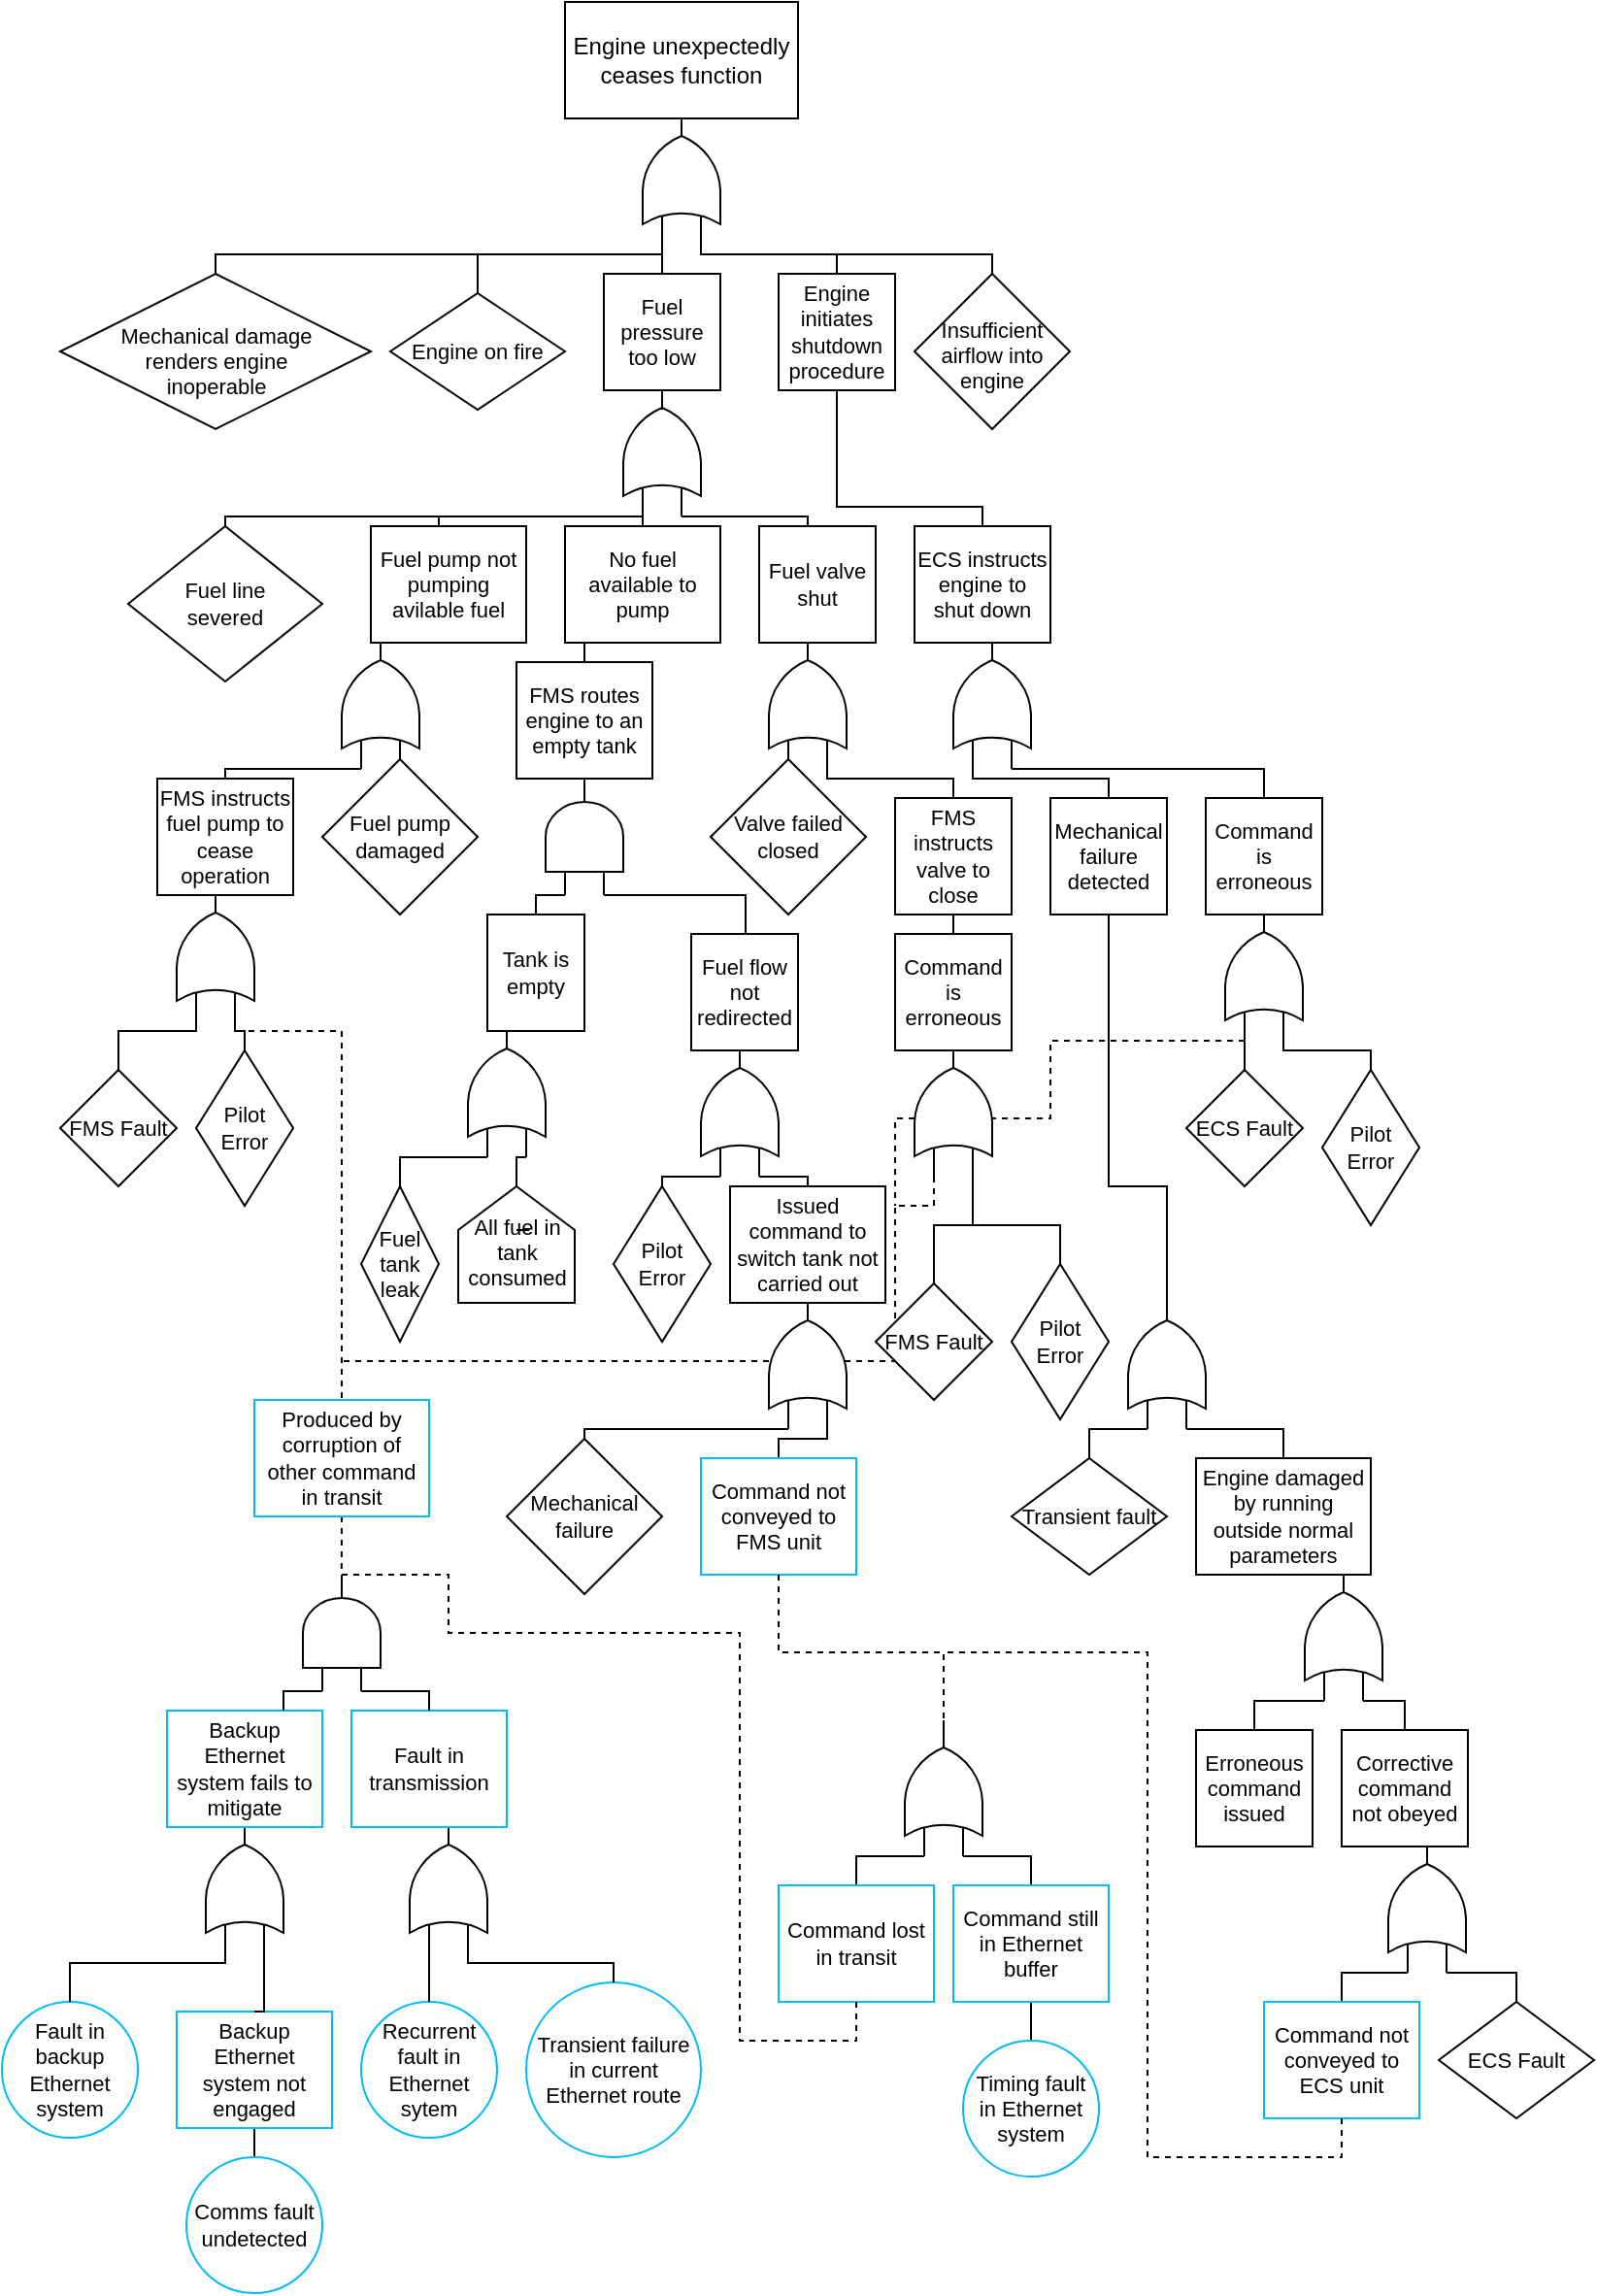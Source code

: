 <mxfile version="24.7.5">
  <diagram name="Page-1" id="x2RneNhpzeJdeaNSGKi6">
    <mxGraphModel dx="989" dy="626" grid="1" gridSize="10" guides="1" tooltips="1" connect="1" arrows="1" fold="1" page="1" pageScale="1" pageWidth="850" pageHeight="1100" math="0" shadow="0">
      <root>
        <mxCell id="0" />
        <mxCell id="1" parent="0" />
        <mxCell id="Pe75mvs691sBOPTV4Ebk-203" value="" style="verticalLabelPosition=bottom;shadow=0;dashed=0;align=center;html=1;verticalAlign=top;shape=mxgraph.electrical.logic_gates.logic_gate;operation=or;rotation=-90;" parent="1" vertex="1">
          <mxGeometry x="709" y="980" width="70" height="40" as="geometry" />
        </mxCell>
        <mxCell id="Pe75mvs691sBOPTV4Ebk-164" style="edgeStyle=orthogonalEdgeStyle;shape=connector;rounded=0;orthogonalLoop=1;jettySize=auto;html=1;exitX=0;exitY=0.25;exitDx=0;exitDy=0;exitPerimeter=0;labelBackgroundColor=default;strokeColor=default;align=center;verticalAlign=middle;fontFamily=Helvetica;fontSize=11;fontColor=default;endArrow=none;endFill=0;dashed=1;" parent="1" source="Pe75mvs691sBOPTV4Ebk-158" edge="1">
          <mxGeometry relative="1" as="geometry">
            <mxPoint x="185" y="720" as="targetPoint" />
            <Array as="points">
              <mxPoint x="490" y="640" />
              <mxPoint x="470" y="640" />
              <mxPoint x="470" y="720" />
            </Array>
          </mxGeometry>
        </mxCell>
        <mxCell id="Pe75mvs691sBOPTV4Ebk-224" style="edgeStyle=orthogonalEdgeStyle;shape=connector;rounded=0;orthogonalLoop=1;jettySize=auto;html=1;exitX=0;exitY=0.75;exitDx=0;exitDy=0;exitPerimeter=0;labelBackgroundColor=default;strokeColor=default;align=center;verticalAlign=middle;fontFamily=Helvetica;fontSize=11;fontColor=default;endArrow=none;endFill=0;dashed=1;entryX=0.5;entryY=0;entryDx=0;entryDy=0;" parent="1" source="Pe75mvs691sBOPTV4Ebk-218" target="Pe75mvs691sBOPTV4Ebk-122" edge="1">
          <mxGeometry relative="1" as="geometry">
            <mxPoint x="600" y="660" as="targetPoint" />
            <Array as="points">
              <mxPoint x="130" y="550" />
              <mxPoint x="185" y="550" />
            </Array>
          </mxGeometry>
        </mxCell>
        <mxCell id="Pe75mvs691sBOPTV4Ebk-218" value="" style="verticalLabelPosition=bottom;shadow=0;dashed=0;align=center;html=1;verticalAlign=top;shape=mxgraph.electrical.logic_gates.logic_gate;operation=or;rotation=-90;" parent="1" vertex="1">
          <mxGeometry x="85" y="490" width="70" height="40" as="geometry" />
        </mxCell>
        <mxCell id="jW-7ILWIyM_mXDFZD3dg-6" style="edgeStyle=orthogonalEdgeStyle;rounded=0;orthogonalLoop=1;jettySize=auto;html=1;exitX=0;exitY=0.75;exitDx=0;exitDy=0;exitPerimeter=0;entryX=0.5;entryY=0;entryDx=0;entryDy=0;endArrow=none;endFill=0;" edge="1" parent="1" source="Pe75mvs691sBOPTV4Ebk-196" target="Pe75mvs691sBOPTV4Ebk-198">
          <mxGeometry relative="1" as="geometry" />
        </mxCell>
        <mxCell id="jW-7ILWIyM_mXDFZD3dg-7" style="edgeStyle=orthogonalEdgeStyle;rounded=0;orthogonalLoop=1;jettySize=auto;html=1;exitX=0;exitY=0.25;exitDx=0;exitDy=0;exitPerimeter=0;entryX=0.5;entryY=0;entryDx=0;entryDy=0;endArrow=none;endFill=0;" edge="1" parent="1" source="Pe75mvs691sBOPTV4Ebk-196" target="Pe75mvs691sBOPTV4Ebk-195">
          <mxGeometry relative="1" as="geometry" />
        </mxCell>
        <mxCell id="Pe75mvs691sBOPTV4Ebk-196" value="" style="verticalLabelPosition=bottom;shadow=0;dashed=0;align=center;html=1;verticalAlign=top;shape=mxgraph.electrical.logic_gates.logic_gate;operation=or;rotation=-90;" parent="1" vertex="1">
          <mxGeometry x="666" y="840" width="70" height="40" as="geometry" />
        </mxCell>
        <mxCell id="Pe75mvs691sBOPTV4Ebk-153" style="edgeStyle=orthogonalEdgeStyle;shape=connector;rounded=0;orthogonalLoop=1;jettySize=auto;html=1;exitX=0;exitY=0.25;exitDx=0;exitDy=0;exitPerimeter=0;entryX=0.5;entryY=0;entryDx=0;entryDy=0;labelBackgroundColor=default;strokeColor=default;align=center;verticalAlign=middle;fontFamily=Helvetica;fontSize=11;fontColor=default;endArrow=none;endFill=0;" parent="1" source="Pe75mvs691sBOPTV4Ebk-121" target="Pe75mvs691sBOPTV4Ebk-150" edge="1">
          <mxGeometry relative="1" as="geometry">
            <Array as="points">
              <mxPoint x="650" y="610" />
            </Array>
          </mxGeometry>
        </mxCell>
        <mxCell id="Pe75mvs691sBOPTV4Ebk-189" style="edgeStyle=orthogonalEdgeStyle;shape=connector;rounded=0;orthogonalLoop=1;jettySize=auto;html=1;labelBackgroundColor=default;strokeColor=default;align=center;verticalAlign=middle;fontFamily=Helvetica;fontSize=11;fontColor=default;endArrow=none;endFill=0;dashed=1;" parent="1" edge="1">
          <mxGeometry relative="1" as="geometry">
            <mxPoint x="470" y="640" as="targetPoint" />
            <mxPoint x="650" y="555" as="sourcePoint" />
            <Array as="points">
              <mxPoint x="550" y="555" />
              <mxPoint x="550" y="595" />
              <mxPoint x="470" y="595" />
            </Array>
          </mxGeometry>
        </mxCell>
        <mxCell id="Pe75mvs691sBOPTV4Ebk-121" value="" style="verticalLabelPosition=bottom;shadow=0;dashed=0;align=center;html=1;verticalAlign=top;shape=mxgraph.electrical.logic_gates.logic_gate;operation=or;rotation=-90;" parent="1" vertex="1">
          <mxGeometry x="625" y="500" width="70" height="40" as="geometry" />
        </mxCell>
        <mxCell id="Pe75mvs691sBOPTV4Ebk-187" style="edgeStyle=orthogonalEdgeStyle;shape=connector;rounded=0;orthogonalLoop=1;jettySize=auto;html=1;exitX=1;exitY=0.5;exitDx=0;exitDy=0;exitPerimeter=0;entryX=0.5;entryY=1;entryDx=0;entryDy=0;labelBackgroundColor=default;strokeColor=default;align=center;verticalAlign=middle;fontFamily=Helvetica;fontSize=11;fontColor=default;endArrow=none;endFill=0;" parent="1" source="Pe75mvs691sBOPTV4Ebk-119" target="Pe75mvs691sBOPTV4Ebk-117" edge="1">
          <mxGeometry relative="1" as="geometry">
            <Array as="points">
              <mxPoint x="610" y="630" />
              <mxPoint x="580" y="630" />
            </Array>
          </mxGeometry>
        </mxCell>
        <mxCell id="jW-7ILWIyM_mXDFZD3dg-2" style="edgeStyle=orthogonalEdgeStyle;rounded=0;orthogonalLoop=1;jettySize=auto;html=1;exitX=0;exitY=0.25;exitDx=0;exitDy=0;exitPerimeter=0;entryX=0.5;entryY=0;entryDx=0;entryDy=0;endArrow=none;endFill=0;" edge="1" parent="1" source="Pe75mvs691sBOPTV4Ebk-119" target="Pe75mvs691sBOPTV4Ebk-190">
          <mxGeometry relative="1" as="geometry" />
        </mxCell>
        <mxCell id="jW-7ILWIyM_mXDFZD3dg-3" style="edgeStyle=orthogonalEdgeStyle;rounded=0;orthogonalLoop=1;jettySize=auto;html=1;exitX=0;exitY=0.75;exitDx=0;exitDy=0;exitPerimeter=0;entryX=0.5;entryY=0;entryDx=0;entryDy=0;endArrow=none;endFill=0;" edge="1" parent="1" source="Pe75mvs691sBOPTV4Ebk-119" target="Pe75mvs691sBOPTV4Ebk-193">
          <mxGeometry relative="1" as="geometry">
            <Array as="points">
              <mxPoint x="670" y="755" />
            </Array>
          </mxGeometry>
        </mxCell>
        <mxCell id="Pe75mvs691sBOPTV4Ebk-119" value="" style="verticalLabelPosition=bottom;shadow=0;dashed=0;align=center;html=1;verticalAlign=top;shape=mxgraph.electrical.logic_gates.logic_gate;operation=or;rotation=-90;" parent="1" vertex="1">
          <mxGeometry x="575" y="700" width="70" height="40" as="geometry" />
        </mxCell>
        <mxCell id="Pe75mvs691sBOPTV4Ebk-107" style="edgeStyle=orthogonalEdgeStyle;shape=connector;rounded=0;orthogonalLoop=1;jettySize=auto;html=1;exitX=0;exitY=0.25;exitDx=0;exitDy=0;exitPerimeter=0;entryX=0.5;entryY=0;entryDx=0;entryDy=0;labelBackgroundColor=default;strokeColor=default;align=center;verticalAlign=middle;fontFamily=Helvetica;fontSize=11;fontColor=default;endArrow=none;endFill=0;" parent="1" source="Pe75mvs691sBOPTV4Ebk-98" edge="1">
          <mxGeometry relative="1" as="geometry">
            <mxPoint x="580" y="430" as="targetPoint" />
            <Array as="points">
              <mxPoint x="510" y="420" />
              <mxPoint x="580" y="420" />
            </Array>
          </mxGeometry>
        </mxCell>
        <mxCell id="Pe75mvs691sBOPTV4Ebk-113" style="edgeStyle=orthogonalEdgeStyle;shape=connector;rounded=0;orthogonalLoop=1;jettySize=auto;html=1;exitX=0;exitY=0.75;exitDx=0;exitDy=0;exitPerimeter=0;entryX=0.5;entryY=0;entryDx=0;entryDy=0;labelBackgroundColor=default;strokeColor=default;align=center;verticalAlign=middle;fontFamily=Helvetica;fontSize=11;fontColor=default;endArrow=none;endFill=0;" parent="1" source="Pe75mvs691sBOPTV4Ebk-98" target="Pe75mvs691sBOPTV4Ebk-112" edge="1">
          <mxGeometry relative="1" as="geometry">
            <Array as="points">
              <mxPoint x="660" y="415" />
            </Array>
          </mxGeometry>
        </mxCell>
        <mxCell id="Pe75mvs691sBOPTV4Ebk-98" value="" style="verticalLabelPosition=bottom;shadow=0;dashed=0;align=center;html=1;verticalAlign=top;shape=mxgraph.electrical.logic_gates.logic_gate;operation=or;rotation=-90;" parent="1" vertex="1">
          <mxGeometry x="485" y="360" width="70" height="40" as="geometry" />
        </mxCell>
        <mxCell id="Pe75mvs691sBOPTV4Ebk-93" style="edgeStyle=orthogonalEdgeStyle;shape=connector;rounded=0;orthogonalLoop=1;jettySize=auto;html=1;exitX=0;exitY=0.75;exitDx=0;exitDy=0;exitPerimeter=0;entryX=0.5;entryY=0;entryDx=0;entryDy=0;labelBackgroundColor=default;strokeColor=default;align=center;verticalAlign=middle;fontFamily=Helvetica;fontSize=11;fontColor=default;endArrow=none;endFill=0;" parent="1" source="Pe75mvs691sBOPTV4Ebk-89" target="Pe75mvs691sBOPTV4Ebk-92" edge="1">
          <mxGeometry relative="1" as="geometry">
            <Array as="points">
              <mxPoint x="435" y="420" />
              <mxPoint x="500" y="420" />
            </Array>
          </mxGeometry>
        </mxCell>
        <mxCell id="Pe75mvs691sBOPTV4Ebk-89" value="" style="verticalLabelPosition=bottom;shadow=0;dashed=0;align=center;html=1;verticalAlign=top;shape=mxgraph.electrical.logic_gates.logic_gate;operation=or;rotation=-90;" parent="1" vertex="1">
          <mxGeometry x="390" y="360" width="70" height="40" as="geometry" />
        </mxCell>
        <mxCell id="Pe75mvs691sBOPTV4Ebk-1" value="" style="verticalLabelPosition=bottom;shadow=0;dashed=0;align=center;html=1;verticalAlign=top;shape=mxgraph.electrical.logic_gates.logic_gate;operation=or;rotation=-90;" parent="1" vertex="1">
          <mxGeometry x="325" y="90" width="70" height="40" as="geometry" />
        </mxCell>
        <mxCell id="Pe75mvs691sBOPTV4Ebk-103" style="edgeStyle=orthogonalEdgeStyle;shape=connector;rounded=0;orthogonalLoop=1;jettySize=auto;html=1;exitX=0;exitY=0.25;exitDx=0;exitDy=0;exitPerimeter=0;entryX=0.5;entryY=0;entryDx=0;entryDy=0;labelBackgroundColor=default;strokeColor=default;align=center;verticalAlign=middle;fontFamily=Helvetica;fontSize=11;fontColor=default;endArrow=none;endFill=0;" parent="1" source="Pe75mvs691sBOPTV4Ebk-83" target="Pe75mvs691sBOPTV4Ebk-102" edge="1">
          <mxGeometry relative="1" as="geometry">
            <Array as="points">
              <mxPoint x="310" y="755" />
            </Array>
          </mxGeometry>
        </mxCell>
        <mxCell id="Pe75mvs691sBOPTV4Ebk-104" style="edgeStyle=orthogonalEdgeStyle;shape=connector;rounded=0;orthogonalLoop=1;jettySize=auto;html=1;exitX=0;exitY=0.75;exitDx=0;exitDy=0;exitPerimeter=0;entryX=0.5;entryY=0;entryDx=0;entryDy=0;labelBackgroundColor=default;strokeColor=default;align=center;verticalAlign=middle;fontFamily=Helvetica;fontSize=11;fontColor=default;endArrow=none;endFill=0;" parent="1" source="Pe75mvs691sBOPTV4Ebk-83" target="Pe75mvs691sBOPTV4Ebk-85" edge="1">
          <mxGeometry relative="1" as="geometry">
            <Array as="points">
              <mxPoint x="435" y="760" />
              <mxPoint x="410" y="760" />
            </Array>
          </mxGeometry>
        </mxCell>
        <mxCell id="Pe75mvs691sBOPTV4Ebk-83" value="" style="verticalLabelPosition=bottom;shadow=0;dashed=0;align=center;html=1;verticalAlign=top;shape=mxgraph.electrical.logic_gates.logic_gate;operation=or;rotation=-90;" parent="1" vertex="1">
          <mxGeometry x="390" y="700" width="70" height="40" as="geometry" />
        </mxCell>
        <mxCell id="Pe75mvs691sBOPTV4Ebk-37" value="" style="verticalLabelPosition=bottom;shadow=0;dashed=0;align=center;html=1;verticalAlign=top;shape=mxgraph.electrical.logic_gates.logic_gate;operation=or;rotation=-90;" parent="1" vertex="1">
          <mxGeometry x="315" y="230" width="70" height="40" as="geometry" />
        </mxCell>
        <mxCell id="Pe75mvs691sBOPTV4Ebk-69" value="" style="verticalLabelPosition=bottom;shadow=0;dashed=0;align=center;html=1;verticalAlign=top;shape=mxgraph.electrical.logic_gates.logic_gate;operation=or;rotation=-90;" parent="1" vertex="1">
          <mxGeometry x="170" y="360" width="70" height="40" as="geometry" />
        </mxCell>
        <mxCell id="Pe75mvs691sBOPTV4Ebk-213" style="edgeStyle=orthogonalEdgeStyle;shape=connector;rounded=0;orthogonalLoop=1;jettySize=auto;html=1;exitX=0;exitY=0.75;exitDx=0;exitDy=0;exitPerimeter=0;entryX=0.5;entryY=0;entryDx=0;entryDy=0;labelBackgroundColor=default;strokeColor=default;align=center;verticalAlign=middle;fontFamily=Helvetica;fontSize=11;fontColor=default;endArrow=none;endFill=0;" parent="1" source="Pe75mvs691sBOPTV4Ebk-63" target="Pe75mvs691sBOPTV4Ebk-67" edge="1">
          <mxGeometry relative="1" as="geometry" />
        </mxCell>
        <mxCell id="Pe75mvs691sBOPTV4Ebk-214" style="edgeStyle=orthogonalEdgeStyle;shape=connector;rounded=0;orthogonalLoop=1;jettySize=auto;html=1;exitX=0;exitY=0.25;exitDx=0;exitDy=0;exitPerimeter=0;entryX=0.5;entryY=0;entryDx=0;entryDy=0;labelBackgroundColor=default;strokeColor=default;align=center;verticalAlign=middle;fontFamily=Helvetica;fontSize=11;fontColor=default;endArrow=none;endFill=0;" parent="1" source="Pe75mvs691sBOPTV4Ebk-63" target="Pe75mvs691sBOPTV4Ebk-65" edge="1">
          <mxGeometry relative="1" as="geometry" />
        </mxCell>
        <mxCell id="Pe75mvs691sBOPTV4Ebk-63" value="" style="verticalLabelPosition=bottom;shadow=0;dashed=0;align=center;html=1;verticalAlign=top;shape=mxgraph.electrical.logic_gates.logic_gate;operation=or;rotation=-90;" parent="1" vertex="1">
          <mxGeometry x="355" y="570" width="70" height="40" as="geometry" />
        </mxCell>
        <mxCell id="Pe75mvs691sBOPTV4Ebk-76" value="" style="verticalLabelPosition=bottom;shadow=0;dashed=0;align=center;html=1;verticalAlign=top;shape=mxgraph.electrical.logic_gates.logic_gate;operation=or;rotation=-90;" parent="1" vertex="1">
          <mxGeometry x="235" y="560" width="70" height="40" as="geometry" />
        </mxCell>
        <mxCell id="ryoAnqw1Qg5WgR0MWTuV-1" value="Engine unexpectedly ceases function" style="rounded=0;whiteSpace=wrap;html=1;" parent="1" vertex="1">
          <mxGeometry x="300" y="20" width="120" height="60" as="geometry" />
        </mxCell>
        <mxCell id="Pe75mvs691sBOPTV4Ebk-12" style="edgeStyle=orthogonalEdgeStyle;shape=connector;rounded=0;orthogonalLoop=1;jettySize=auto;html=1;exitX=0;exitY=0.75;exitDx=0;exitDy=0;exitPerimeter=0;entryX=0.5;entryY=0;entryDx=0;entryDy=0;labelBackgroundColor=default;strokeColor=default;align=center;verticalAlign=middle;fontFamily=Helvetica;fontSize=11;fontColor=default;endArrow=none;endFill=0;" parent="1" source="Pe75mvs691sBOPTV4Ebk-1" target="Pe75mvs691sBOPTV4Ebk-11" edge="1">
          <mxGeometry relative="1" as="geometry">
            <Array as="points">
              <mxPoint x="370" y="150" />
              <mxPoint x="440" y="150" />
            </Array>
          </mxGeometry>
        </mxCell>
        <mxCell id="Pe75mvs691sBOPTV4Ebk-7" value="" style="group" parent="1" vertex="1" connectable="0">
          <mxGeometry x="40" y="160" width="160" height="80" as="geometry" />
        </mxCell>
        <mxCell id="Pe75mvs691sBOPTV4Ebk-4" value="" style="rhombus;whiteSpace=wrap;html=1;fontFamily=Helvetica;fontSize=11;fontColor=default;" parent="Pe75mvs691sBOPTV4Ebk-7" vertex="1">
          <mxGeometry width="160" height="80" as="geometry" />
        </mxCell>
        <mxCell id="Pe75mvs691sBOPTV4Ebk-5" value="Mechanical damage renders engine inoperable" style="text;strokeColor=none;align=center;fillColor=none;html=1;verticalAlign=middle;whiteSpace=wrap;rounded=0;fontSize=11;fontFamily=Helvetica;fontColor=default;" parent="Pe75mvs691sBOPTV4Ebk-7" vertex="1">
          <mxGeometry x="17.5" y="33.333" width="125" height="24" as="geometry" />
        </mxCell>
        <mxCell id="Pe75mvs691sBOPTV4Ebk-8" style="edgeStyle=orthogonalEdgeStyle;shape=connector;rounded=0;orthogonalLoop=1;jettySize=auto;html=1;exitX=0.5;exitY=0;exitDx=0;exitDy=0;entryX=0;entryY=0.25;entryDx=0;entryDy=0;entryPerimeter=0;labelBackgroundColor=default;strokeColor=default;align=center;verticalAlign=middle;fontFamily=Helvetica;fontSize=11;fontColor=default;endArrow=none;endFill=0;" parent="1" source="Pe75mvs691sBOPTV4Ebk-4" target="Pe75mvs691sBOPTV4Ebk-1" edge="1">
          <mxGeometry relative="1" as="geometry">
            <Array as="points">
              <mxPoint x="120" y="150" />
              <mxPoint x="350" y="150" />
            </Array>
          </mxGeometry>
        </mxCell>
        <mxCell id="Pe75mvs691sBOPTV4Ebk-9" value="Fuel pressure too low" style="whiteSpace=wrap;html=1;fontFamily=Helvetica;fontSize=11;fontColor=default;" parent="1" vertex="1">
          <mxGeometry x="320" y="160" width="60" height="60" as="geometry" />
        </mxCell>
        <mxCell id="Pe75mvs691sBOPTV4Ebk-45" style="edgeStyle=orthogonalEdgeStyle;shape=connector;rounded=0;orthogonalLoop=1;jettySize=auto;html=1;exitX=0.5;exitY=1;exitDx=0;exitDy=0;labelBackgroundColor=default;strokeColor=default;align=center;verticalAlign=middle;fontFamily=Helvetica;fontSize=11;fontColor=default;endArrow=none;endFill=0;entryX=0.5;entryY=0;entryDx=0;entryDy=0;" parent="1" source="Pe75mvs691sBOPTV4Ebk-11" target="Pe75mvs691sBOPTV4Ebk-46" edge="1">
          <mxGeometry relative="1" as="geometry">
            <mxPoint x="570" y="320" as="targetPoint" />
            <Array as="points">
              <mxPoint x="440" y="280" />
              <mxPoint x="515" y="280" />
            </Array>
          </mxGeometry>
        </mxCell>
        <mxCell id="Pe75mvs691sBOPTV4Ebk-11" value="Engine initiates shutdown procedure" style="whiteSpace=wrap;html=1;fontFamily=Helvetica;fontSize=11;fontColor=default;" parent="1" vertex="1">
          <mxGeometry x="410" y="160" width="60" height="60" as="geometry" />
        </mxCell>
        <mxCell id="Pe75mvs691sBOPTV4Ebk-15" style="edgeStyle=orthogonalEdgeStyle;shape=connector;rounded=0;orthogonalLoop=1;jettySize=auto;html=1;exitX=0.5;exitY=0;exitDx=0;exitDy=0;entryX=0;entryY=0.75;entryDx=0;entryDy=0;entryPerimeter=0;labelBackgroundColor=default;strokeColor=default;align=center;verticalAlign=middle;fontFamily=Helvetica;fontSize=11;fontColor=default;endArrow=none;endFill=0;" parent="1" source="Pe75mvs691sBOPTV4Ebk-42" target="Pe75mvs691sBOPTV4Ebk-1" edge="1">
          <mxGeometry relative="1" as="geometry">
            <mxPoint x="570" y="170" as="sourcePoint" />
            <Array as="points">
              <mxPoint x="520" y="150" />
              <mxPoint x="370" y="150" />
            </Array>
          </mxGeometry>
        </mxCell>
        <mxCell id="Pe75mvs691sBOPTV4Ebk-17" style="edgeStyle=orthogonalEdgeStyle;shape=connector;rounded=0;orthogonalLoop=1;jettySize=auto;html=1;exitX=0.5;exitY=0;exitDx=0;exitDy=0;entryX=0;entryY=0.25;entryDx=0;entryDy=0;entryPerimeter=0;labelBackgroundColor=default;strokeColor=default;align=center;verticalAlign=middle;fontFamily=Helvetica;fontSize=11;fontColor=default;endArrow=none;endFill=0;" parent="1" source="Pe75mvs691sBOPTV4Ebk-87" target="Pe75mvs691sBOPTV4Ebk-1" edge="1">
          <mxGeometry relative="1" as="geometry">
            <mxPoint x="250" y="160" as="sourcePoint" />
            <Array as="points">
              <mxPoint x="255" y="150" />
              <mxPoint x="350" y="150" />
            </Array>
          </mxGeometry>
        </mxCell>
        <mxCell id="Pe75mvs691sBOPTV4Ebk-19" value="Fuel line&lt;br&gt;severed" style="rhombus;whiteSpace=wrap;html=1;fontFamily=Helvetica;fontSize=11;fontColor=default;" parent="1" vertex="1">
          <mxGeometry x="75" y="290" width="100" height="80" as="geometry" />
        </mxCell>
        <mxCell id="Pe75mvs691sBOPTV4Ebk-51" style="edgeStyle=orthogonalEdgeStyle;shape=connector;rounded=0;orthogonalLoop=1;jettySize=auto;html=1;exitX=0.5;exitY=1;exitDx=0;exitDy=0;entryX=0.5;entryY=0;entryDx=0;entryDy=0;labelBackgroundColor=default;strokeColor=default;align=center;verticalAlign=middle;fontFamily=Helvetica;fontSize=11;fontColor=default;endArrow=none;endFill=0;" parent="1" source="Pe75mvs691sBOPTV4Ebk-21" target="Pe75mvs691sBOPTV4Ebk-50" edge="1">
          <mxGeometry relative="1" as="geometry" />
        </mxCell>
        <mxCell id="Pe75mvs691sBOPTV4Ebk-21" value="No fuel available to pump" style="whiteSpace=wrap;html=1;fontFamily=Helvetica;fontSize=11;fontColor=default;" parent="1" vertex="1">
          <mxGeometry x="300" y="290" width="80" height="60" as="geometry" />
        </mxCell>
        <mxCell id="Pe75mvs691sBOPTV4Ebk-24" style="edgeStyle=orthogonalEdgeStyle;shape=connector;rounded=0;orthogonalLoop=1;jettySize=auto;html=1;exitX=1;exitY=0.5;exitDx=0;exitDy=0;exitPerimeter=0;entryX=0.5;entryY=1;entryDx=0;entryDy=0;labelBackgroundColor=default;strokeColor=default;align=center;verticalAlign=middle;fontFamily=Helvetica;fontSize=11;fontColor=default;endArrow=none;endFill=0;" parent="1" target="Pe75mvs691sBOPTV4Ebk-9" edge="1">
          <mxGeometry relative="1" as="geometry">
            <mxPoint x="350" y="230" as="sourcePoint" />
          </mxGeometry>
        </mxCell>
        <mxCell id="Pe75mvs691sBOPTV4Ebk-27" style="edgeStyle=orthogonalEdgeStyle;shape=connector;rounded=0;orthogonalLoop=1;jettySize=auto;html=1;exitX=0;exitY=0.25;exitDx=0;exitDy=0;exitPerimeter=0;entryX=0.5;entryY=0;entryDx=0;entryDy=0;labelBackgroundColor=default;strokeColor=default;align=center;verticalAlign=middle;fontFamily=Helvetica;fontSize=11;fontColor=default;endArrow=none;endFill=0;" parent="1" source="Pe75mvs691sBOPTV4Ebk-37" target="Pe75mvs691sBOPTV4Ebk-19" edge="1">
          <mxGeometry relative="1" as="geometry">
            <mxPoint x="245" y="300" as="sourcePoint" />
            <Array as="points">
              <mxPoint x="125" y="285" />
            </Array>
          </mxGeometry>
        </mxCell>
        <mxCell id="Pe75mvs691sBOPTV4Ebk-25" value="Fuel pump not pumping avilable fuel" style="whiteSpace=wrap;html=1;fontFamily=Helvetica;fontSize=11;fontColor=default;" parent="1" vertex="1">
          <mxGeometry x="200" y="290" width="80" height="60" as="geometry" />
        </mxCell>
        <mxCell id="Pe75mvs691sBOPTV4Ebk-26" value="Fuel valve shut" style="whiteSpace=wrap;html=1;fontFamily=Helvetica;fontSize=11;fontColor=default;" parent="1" vertex="1">
          <mxGeometry x="400" y="290" width="60" height="60" as="geometry" />
        </mxCell>
        <mxCell id="Pe75mvs691sBOPTV4Ebk-28" style="edgeStyle=orthogonalEdgeStyle;shape=connector;rounded=0;orthogonalLoop=1;jettySize=auto;html=1;exitX=0.5;exitY=0;exitDx=0;exitDy=0;entryX=0;entryY=0.25;entryDx=0;entryDy=0;entryPerimeter=0;labelBackgroundColor=default;strokeColor=default;align=center;verticalAlign=middle;fontFamily=Helvetica;fontSize=11;fontColor=default;endArrow=none;endFill=0;" parent="1" source="Pe75mvs691sBOPTV4Ebk-25" target="Pe75mvs691sBOPTV4Ebk-37" edge="1">
          <mxGeometry relative="1" as="geometry">
            <mxPoint x="245" y="300" as="targetPoint" />
            <Array as="points">
              <mxPoint x="235" y="285" />
            </Array>
          </mxGeometry>
        </mxCell>
        <mxCell id="Pe75mvs691sBOPTV4Ebk-30" style="edgeStyle=orthogonalEdgeStyle;shape=connector;rounded=0;orthogonalLoop=1;jettySize=auto;html=1;exitX=0.5;exitY=0;exitDx=0;exitDy=0;entryX=0;entryY=0.75;entryDx=0;entryDy=0;entryPerimeter=0;labelBackgroundColor=default;strokeColor=default;align=center;verticalAlign=middle;fontFamily=Helvetica;fontSize=11;fontColor=default;endArrow=none;endFill=0;" parent="1" source="Pe75mvs691sBOPTV4Ebk-26" target="Pe75mvs691sBOPTV4Ebk-37" edge="1">
          <mxGeometry relative="1" as="geometry">
            <mxPoint x="275" y="300" as="targetPoint" />
            <Array as="points">
              <mxPoint x="425" y="285" />
            </Array>
          </mxGeometry>
        </mxCell>
        <mxCell id="Pe75mvs691sBOPTV4Ebk-31" style="edgeStyle=orthogonalEdgeStyle;shape=connector;rounded=0;orthogonalLoop=1;jettySize=auto;html=1;exitX=0.5;exitY=0;exitDx=0;exitDy=0;entryX=0;entryY=0.25;entryDx=0;entryDy=0;entryPerimeter=0;labelBackgroundColor=default;strokeColor=default;align=center;verticalAlign=middle;fontFamily=Helvetica;fontSize=11;fontColor=default;endArrow=none;endFill=0;" parent="1" source="Pe75mvs691sBOPTV4Ebk-9" target="Pe75mvs691sBOPTV4Ebk-1" edge="1">
          <mxGeometry relative="1" as="geometry" />
        </mxCell>
        <mxCell id="Pe75mvs691sBOPTV4Ebk-44" value="" style="group" parent="1" vertex="1" connectable="0">
          <mxGeometry x="480" y="160" width="80" height="80" as="geometry" />
        </mxCell>
        <mxCell id="Pe75mvs691sBOPTV4Ebk-42" value="" style="rhombus;whiteSpace=wrap;html=1;fontFamily=Helvetica;fontSize=11;fontColor=default;" parent="Pe75mvs691sBOPTV4Ebk-44" vertex="1">
          <mxGeometry width="80" height="80" as="geometry" />
        </mxCell>
        <mxCell id="Pe75mvs691sBOPTV4Ebk-43" value="Insufficient airflow into engine" style="text;strokeColor=none;align=center;fillColor=none;html=1;verticalAlign=middle;whiteSpace=wrap;rounded=0;fontSize=11;fontFamily=Helvetica;fontColor=default;" parent="Pe75mvs691sBOPTV4Ebk-44" vertex="1">
          <mxGeometry x="10" y="30.4" width="60" height="24" as="geometry" />
        </mxCell>
        <mxCell id="Pe75mvs691sBOPTV4Ebk-46" value="ECS instructs engine to shut down" style="whiteSpace=wrap;html=1;fontFamily=Helvetica;fontSize=11;fontColor=default;" parent="1" vertex="1">
          <mxGeometry x="480" y="290" width="70" height="60" as="geometry" />
        </mxCell>
        <mxCell id="Pe75mvs691sBOPTV4Ebk-50" value="FMS routes engine to an empty tank" style="whiteSpace=wrap;html=1;fontFamily=Helvetica;fontSize=11;fontColor=default;" parent="1" vertex="1">
          <mxGeometry x="275" y="360" width="70" height="60" as="geometry" />
        </mxCell>
        <mxCell id="Pe75mvs691sBOPTV4Ebk-56" value="" style="group" parent="1" vertex="1" connectable="0">
          <mxGeometry x="245" y="630" width="60" height="60" as="geometry" />
        </mxCell>
        <mxCell id="Pe75mvs691sBOPTV4Ebk-54" value="" style="shape=offPageConnector;whiteSpace=wrap;html=1;fontFamily=Helvetica;fontSize=11;fontColor=default;rotation=-180;labelBorderColor=none;labelBackgroundColor=none;" parent="Pe75mvs691sBOPTV4Ebk-56" vertex="1">
          <mxGeometry width="60" height="60" as="geometry" />
        </mxCell>
        <mxCell id="Pe75mvs691sBOPTV4Ebk-55" value="All fuel in tank consumed" style="text;strokeColor=none;align=center;fillColor=none;html=1;verticalAlign=middle;whiteSpace=wrap;rounded=0;fontSize=11;fontFamily=Helvetica;fontColor=default;" parent="Pe75mvs691sBOPTV4Ebk-56" vertex="1">
          <mxGeometry x="7.5" y="22.5" width="45" height="22.5" as="geometry" />
        </mxCell>
        <mxCell id="Pe75mvs691sBOPTV4Ebk-207" style="edgeStyle=orthogonalEdgeStyle;shape=connector;rounded=0;orthogonalLoop=1;jettySize=auto;html=1;exitX=0.5;exitY=0;exitDx=0;exitDy=0;entryX=0.647;entryY=-0.019;entryDx=0;entryDy=0;entryPerimeter=0;labelBackgroundColor=default;strokeColor=default;align=center;verticalAlign=middle;fontFamily=Helvetica;fontSize=11;fontColor=default;endArrow=none;endFill=0;" parent="Pe75mvs691sBOPTV4Ebk-56" source="Pe75mvs691sBOPTV4Ebk-55" target="Pe75mvs691sBOPTV4Ebk-55" edge="1">
          <mxGeometry relative="1" as="geometry" />
        </mxCell>
        <mxCell id="Pe75mvs691sBOPTV4Ebk-206" style="edgeStyle=orthogonalEdgeStyle;shape=connector;rounded=0;orthogonalLoop=1;jettySize=auto;html=1;exitX=0;exitY=0.75;exitDx=0;exitDy=0;exitPerimeter=0;entryX=0.5;entryY=0;entryDx=0;entryDy=0;labelBackgroundColor=default;strokeColor=default;align=center;verticalAlign=middle;fontFamily=Helvetica;fontSize=11;fontColor=default;endArrow=none;endFill=0;" parent="1" source="Pe75mvs691sBOPTV4Ebk-58" target="Pe75mvs691sBOPTV4Ebk-61" edge="1">
          <mxGeometry relative="1" as="geometry">
            <Array as="points">
              <mxPoint x="393" y="480" />
              <mxPoint x="393" y="500" />
            </Array>
          </mxGeometry>
        </mxCell>
        <mxCell id="Pe75mvs691sBOPTV4Ebk-58" value="" style="verticalLabelPosition=bottom;shadow=0;dashed=0;align=center;html=1;verticalAlign=top;shape=mxgraph.electrical.logic_gates.logic_gate;operation=and;fontFamily=Helvetica;fontSize=11;fontColor=default;rotation=-90;" parent="1" vertex="1">
          <mxGeometry x="280" y="430" width="60" height="40" as="geometry" />
        </mxCell>
        <mxCell id="Pe75mvs691sBOPTV4Ebk-61" value="Fuel flow not redirected" style="whiteSpace=wrap;html=1;fontFamily=Helvetica;fontSize=11;fontColor=default;" parent="1" vertex="1">
          <mxGeometry x="365" y="500" width="55" height="60" as="geometry" />
        </mxCell>
        <mxCell id="Pe75mvs691sBOPTV4Ebk-65" value="Pilot Error" style="rhombus;whiteSpace=wrap;html=1;fontFamily=Helvetica;fontSize=11;fontColor=default;" parent="1" vertex="1">
          <mxGeometry x="325" y="630" width="50" height="80" as="geometry" />
        </mxCell>
        <mxCell id="Pe75mvs691sBOPTV4Ebk-67" value="Issued command to switch tank not carried out" style="whiteSpace=wrap;html=1;fontFamily=Helvetica;fontSize=11;fontColor=default;" parent="1" vertex="1">
          <mxGeometry x="385" y="630" width="80" height="60" as="geometry" />
        </mxCell>
        <mxCell id="Pe75mvs691sBOPTV4Ebk-72" style="edgeStyle=orthogonalEdgeStyle;shape=connector;rounded=0;orthogonalLoop=1;jettySize=auto;html=1;exitX=0;exitY=0.75;exitDx=0;exitDy=0;exitPerimeter=0;entryX=0.5;entryY=0;entryDx=0;entryDy=0;labelBackgroundColor=default;strokeColor=default;align=center;verticalAlign=middle;fontFamily=Helvetica;fontSize=11;fontColor=default;endArrow=none;endFill=0;" parent="1" source="Pe75mvs691sBOPTV4Ebk-69" target="Pe75mvs691sBOPTV4Ebk-71" edge="1">
          <mxGeometry relative="1" as="geometry" />
        </mxCell>
        <mxCell id="Pe75mvs691sBOPTV4Ebk-82" style="edgeStyle=orthogonalEdgeStyle;shape=connector;rounded=0;orthogonalLoop=1;jettySize=auto;html=1;exitX=0;exitY=0.25;exitDx=0;exitDy=0;exitPerimeter=0;entryX=0.5;entryY=0;entryDx=0;entryDy=0;labelBackgroundColor=default;strokeColor=default;align=center;verticalAlign=middle;fontFamily=Helvetica;fontSize=11;fontColor=default;endArrow=none;endFill=0;" parent="1" source="Pe75mvs691sBOPTV4Ebk-69" target="Pe75mvs691sBOPTV4Ebk-81" edge="1">
          <mxGeometry relative="1" as="geometry">
            <Array as="points">
              <mxPoint x="125" y="415" />
            </Array>
          </mxGeometry>
        </mxCell>
        <mxCell id="Pe75mvs691sBOPTV4Ebk-71" value="Fuel pump damaged" style="rhombus;whiteSpace=wrap;html=1;fontFamily=Helvetica;fontSize=11;fontColor=default;" parent="1" vertex="1">
          <mxGeometry x="175" y="410" width="80" height="80" as="geometry" />
        </mxCell>
        <mxCell id="Pe75mvs691sBOPTV4Ebk-73" value="Tank is empty" style="whiteSpace=wrap;html=1;fontFamily=Helvetica;fontSize=11;fontColor=default;" parent="1" vertex="1">
          <mxGeometry x="260" y="490" width="50" height="60" as="geometry" />
        </mxCell>
        <mxCell id="Pe75mvs691sBOPTV4Ebk-74" style="edgeStyle=orthogonalEdgeStyle;shape=connector;rounded=0;orthogonalLoop=1;jettySize=auto;html=1;exitX=0.5;exitY=0;exitDx=0;exitDy=0;entryX=0;entryY=0.25;entryDx=0;entryDy=0;entryPerimeter=0;labelBackgroundColor=default;strokeColor=default;align=center;verticalAlign=middle;fontFamily=Helvetica;fontSize=11;fontColor=default;endArrow=none;endFill=0;" parent="1" source="Pe75mvs691sBOPTV4Ebk-73" target="Pe75mvs691sBOPTV4Ebk-58" edge="1">
          <mxGeometry relative="1" as="geometry">
            <mxPoint x="280" y="480" as="targetPoint" />
            <Array as="points">
              <mxPoint x="285" y="480" />
            </Array>
          </mxGeometry>
        </mxCell>
        <mxCell id="Pe75mvs691sBOPTV4Ebk-78" style="edgeStyle=orthogonalEdgeStyle;shape=connector;rounded=0;orthogonalLoop=1;jettySize=auto;html=1;exitX=0;exitY=0.75;exitDx=0;exitDy=0;exitPerimeter=0;labelBackgroundColor=default;strokeColor=default;align=center;verticalAlign=middle;fontFamily=Helvetica;fontSize=11;fontColor=default;endArrow=none;endFill=0;entryX=0.5;entryY=1;entryDx=0;entryDy=0;" parent="1" source="Pe75mvs691sBOPTV4Ebk-76" target="Pe75mvs691sBOPTV4Ebk-54" edge="1">
          <mxGeometry relative="1" as="geometry">
            <mxPoint x="275" y="630" as="targetPoint" />
            <Array as="points">
              <mxPoint x="275" y="615" />
            </Array>
          </mxGeometry>
        </mxCell>
        <mxCell id="Pe75mvs691sBOPTV4Ebk-79" style="edgeStyle=orthogonalEdgeStyle;shape=connector;rounded=0;orthogonalLoop=1;jettySize=auto;html=1;exitX=0;exitY=0.25;exitDx=0;exitDy=0;exitPerimeter=0;labelBackgroundColor=default;strokeColor=default;align=center;verticalAlign=middle;fontFamily=Helvetica;fontSize=11;fontColor=default;endArrow=none;endFill=0;entryX=0.5;entryY=0;entryDx=0;entryDy=0;" parent="1" source="Pe75mvs691sBOPTV4Ebk-76" target="Pe75mvs691sBOPTV4Ebk-80" edge="1">
          <mxGeometry relative="1" as="geometry">
            <mxPoint x="185" y="620" as="targetPoint" />
            <Array as="points">
              <mxPoint x="215" y="615" />
            </Array>
          </mxGeometry>
        </mxCell>
        <mxCell id="Pe75mvs691sBOPTV4Ebk-80" value="Fuel tank leak" style="rhombus;whiteSpace=wrap;html=1;fontFamily=Helvetica;fontSize=11;fontColor=default;" parent="1" vertex="1">
          <mxGeometry x="195" y="630" width="40" height="80" as="geometry" />
        </mxCell>
        <mxCell id="Pe75mvs691sBOPTV4Ebk-81" value="FMS instructs fuel pump to cease operation" style="whiteSpace=wrap;html=1;fontFamily=Helvetica;fontSize=11;fontColor=default;" parent="1" vertex="1">
          <mxGeometry x="90" y="420" width="70" height="60" as="geometry" />
        </mxCell>
        <mxCell id="Pe75mvs691sBOPTV4Ebk-85" value="Command not conveyed to FMS unit" style="whiteSpace=wrap;html=1;fontFamily=Helvetica;fontSize=11;fontColor=default;strokeColor=#00bfff;" parent="1" vertex="1">
          <mxGeometry x="370" y="770" width="80" height="60" as="geometry" />
        </mxCell>
        <mxCell id="Pe75mvs691sBOPTV4Ebk-86" value="" style="group" parent="1" vertex="1" connectable="0">
          <mxGeometry x="220" y="186" width="90" height="60" as="geometry" />
        </mxCell>
        <mxCell id="Pe75mvs691sBOPTV4Ebk-87" value="Engine on fire" style="rhombus;whiteSpace=wrap;html=1;fontFamily=Helvetica;fontSize=11;fontColor=default;" parent="Pe75mvs691sBOPTV4Ebk-86" vertex="1">
          <mxGeometry x="-10" y="-16" width="90" height="60" as="geometry" />
        </mxCell>
        <mxCell id="Pe75mvs691sBOPTV4Ebk-163" value="" style="edgeStyle=orthogonalEdgeStyle;shape=connector;rounded=0;orthogonalLoop=1;jettySize=auto;html=1;labelBackgroundColor=default;strokeColor=default;align=center;verticalAlign=middle;fontFamily=Helvetica;fontSize=11;fontColor=default;endArrow=none;endFill=0;" parent="1" source="Pe75mvs691sBOPTV4Ebk-92" target="Pe75mvs691sBOPTV4Ebk-159" edge="1">
          <mxGeometry relative="1" as="geometry" />
        </mxCell>
        <mxCell id="Pe75mvs691sBOPTV4Ebk-92" value="FMS instructs valve to close" style="whiteSpace=wrap;html=1;fontFamily=Helvetica;fontSize=11;fontColor=default;" parent="1" vertex="1">
          <mxGeometry x="470" y="430" width="60" height="60" as="geometry" />
        </mxCell>
        <mxCell id="Pe75mvs691sBOPTV4Ebk-94" style="edgeStyle=orthogonalEdgeStyle;shape=connector;rounded=0;orthogonalLoop=1;jettySize=auto;html=1;exitX=0.5;exitY=0;exitDx=0;exitDy=0;entryX=0;entryY=0.25;entryDx=0;entryDy=0;entryPerimeter=0;labelBackgroundColor=default;strokeColor=default;align=center;verticalAlign=middle;fontFamily=Helvetica;fontSize=11;fontColor=default;endArrow=none;endFill=0;" parent="1" source="Pe75mvs691sBOPTV4Ebk-21" target="Pe75mvs691sBOPTV4Ebk-37" edge="1">
          <mxGeometry relative="1" as="geometry">
            <Array as="points">
              <mxPoint x="340" y="290" />
            </Array>
          </mxGeometry>
        </mxCell>
        <mxCell id="Pe75mvs691sBOPTV4Ebk-95" value="Valve failed closed" style="rhombus;whiteSpace=wrap;html=1;fontFamily=Helvetica;fontSize=11;fontColor=default;" parent="1" vertex="1">
          <mxGeometry x="375" y="410" width="80" height="80" as="geometry" />
        </mxCell>
        <mxCell id="Pe75mvs691sBOPTV4Ebk-96" style="edgeStyle=orthogonalEdgeStyle;shape=connector;rounded=0;orthogonalLoop=1;jettySize=auto;html=1;exitX=0.5;exitY=0;exitDx=0;exitDy=0;entryX=0;entryY=0.25;entryDx=0;entryDy=0;entryPerimeter=0;labelBackgroundColor=default;strokeColor=default;align=center;verticalAlign=middle;fontFamily=Helvetica;fontSize=11;fontColor=default;endArrow=none;endFill=0;" parent="1" edge="1">
          <mxGeometry relative="1" as="geometry">
            <mxPoint x="415.0" y="410" as="sourcePoint" />
            <mxPoint x="415.0" y="405" as="targetPoint" />
            <Array as="points">
              <mxPoint x="415" y="410" />
            </Array>
          </mxGeometry>
        </mxCell>
        <mxCell id="Pe75mvs691sBOPTV4Ebk-102" value="Mechanical failure" style="rhombus;whiteSpace=wrap;html=1;fontFamily=Helvetica;fontSize=11;fontColor=default;" parent="1" vertex="1">
          <mxGeometry x="270" y="760" width="80" height="80" as="geometry" />
        </mxCell>
        <mxCell id="Pe75mvs691sBOPTV4Ebk-112" value="Command is erroneous" style="whiteSpace=wrap;html=1;fontFamily=Helvetica;fontSize=11;fontColor=default;" parent="1" vertex="1">
          <mxGeometry x="630" y="430" width="60" height="60" as="geometry" />
        </mxCell>
        <mxCell id="Pe75mvs691sBOPTV4Ebk-117" value="Mechanical failure detected" style="whiteSpace=wrap;html=1;fontFamily=Helvetica;fontSize=11;fontColor=default;" parent="1" vertex="1">
          <mxGeometry x="550" y="430" width="60" height="60" as="geometry" />
        </mxCell>
        <mxCell id="Pe75mvs691sBOPTV4Ebk-152" value="" style="group" parent="1" vertex="1" connectable="0">
          <mxGeometry x="10" y="740" width="490" height="430" as="geometry" />
        </mxCell>
        <mxCell id="Pe75mvs691sBOPTV4Ebk-143" value="" style="verticalLabelPosition=bottom;shadow=0;dashed=0;align=center;html=1;verticalAlign=top;shape=mxgraph.electrical.logic_gates.logic_gate;operation=or;rotation=-90;" parent="Pe75mvs691sBOPTV4Ebk-152" vertex="1">
          <mxGeometry x="90" y="230" width="70" height="40" as="geometry" />
        </mxCell>
        <mxCell id="Pe75mvs691sBOPTV4Ebk-139" value="" style="verticalLabelPosition=bottom;shadow=0;dashed=0;align=center;html=1;verticalAlign=top;shape=mxgraph.electrical.logic_gates.logic_gate;operation=or;rotation=-90;" parent="Pe75mvs691sBOPTV4Ebk-152" vertex="1">
          <mxGeometry x="195" y="230" width="70" height="40" as="geometry" />
        </mxCell>
        <mxCell id="Pe75mvs691sBOPTV4Ebk-231" style="edgeStyle=orthogonalEdgeStyle;shape=connector;rounded=0;orthogonalLoop=1;jettySize=auto;html=1;exitX=0.5;exitY=1;exitDx=0;exitDy=0;labelBackgroundColor=default;strokeColor=default;align=center;verticalAlign=middle;fontFamily=Helvetica;fontSize=11;fontColor=default;endArrow=none;endFill=0;dashed=1;" parent="Pe75mvs691sBOPTV4Ebk-152" source="Pe75mvs691sBOPTV4Ebk-122" edge="1">
          <mxGeometry relative="1" as="geometry">
            <mxPoint x="174.917" y="90" as="targetPoint" />
          </mxGeometry>
        </mxCell>
        <mxCell id="Pe75mvs691sBOPTV4Ebk-122" value="Produced by corruption of other command in transit" style="whiteSpace=wrap;html=1;fontFamily=Helvetica;fontSize=11;fontColor=default;strokeColor=#01bbfa;" parent="Pe75mvs691sBOPTV4Ebk-152" vertex="1">
          <mxGeometry x="130" width="90" height="60" as="geometry" />
        </mxCell>
        <mxCell id="Pe75mvs691sBOPTV4Ebk-124" value="" style="verticalLabelPosition=bottom;shadow=0;dashed=0;align=center;html=1;verticalAlign=top;shape=mxgraph.electrical.logic_gates.logic_gate;operation=and;fontFamily=Helvetica;fontSize=11;fontColor=default;rotation=-90;" parent="Pe75mvs691sBOPTV4Ebk-152" vertex="1">
          <mxGeometry x="145" y="100" width="60" height="40" as="geometry" />
        </mxCell>
        <mxCell id="Pe75mvs691sBOPTV4Ebk-156" style="edgeStyle=orthogonalEdgeStyle;shape=connector;rounded=0;orthogonalLoop=1;jettySize=auto;html=1;exitX=0.5;exitY=1;exitDx=0;exitDy=0;entryX=0.5;entryY=0;entryDx=0;entryDy=0;labelBackgroundColor=default;strokeColor=default;align=center;verticalAlign=middle;fontFamily=Helvetica;fontSize=11;fontColor=default;endArrow=none;endFill=0;" parent="Pe75mvs691sBOPTV4Ebk-152" source="Pe75mvs691sBOPTV4Ebk-125" target="Pe75mvs691sBOPTV4Ebk-127" edge="1">
          <mxGeometry relative="1" as="geometry" />
        </mxCell>
        <mxCell id="Pe75mvs691sBOPTV4Ebk-125" value="Backup Ethernet system not engaged" style="whiteSpace=wrap;html=1;fontFamily=Helvetica;fontSize=11;fontColor=default;strokeColor=#01bbfa;" parent="Pe75mvs691sBOPTV4Ebk-152" vertex="1">
          <mxGeometry x="90" y="315" width="80" height="60" as="geometry" />
        </mxCell>
        <mxCell id="Pe75mvs691sBOPTV4Ebk-145" style="edgeStyle=orthogonalEdgeStyle;shape=connector;rounded=0;orthogonalLoop=1;jettySize=auto;html=1;exitX=0;exitY=0.75;exitDx=0;exitDy=0;exitPerimeter=0;entryX=0.5;entryY=0;entryDx=0;entryDy=0;labelBackgroundColor=default;strokeColor=default;align=center;verticalAlign=middle;fontFamily=Helvetica;fontSize=11;fontColor=default;endArrow=none;endFill=0;" parent="Pe75mvs691sBOPTV4Ebk-152" source="Pe75mvs691sBOPTV4Ebk-143" target="Pe75mvs691sBOPTV4Ebk-125" edge="1">
          <mxGeometry relative="1" as="geometry">
            <Array as="points">
              <mxPoint x="135" y="315" />
            </Array>
          </mxGeometry>
        </mxCell>
        <mxCell id="Pe75mvs691sBOPTV4Ebk-127" value="Comms fault undetected" style="ellipse;whiteSpace=wrap;html=1;aspect=fixed;fontFamily=Helvetica;fontSize=11;fontColor=default;strokeColor=#01bbfa;" parent="Pe75mvs691sBOPTV4Ebk-152" vertex="1">
          <mxGeometry x="95" y="390" width="70" height="70" as="geometry" />
        </mxCell>
        <mxCell id="Pe75mvs691sBOPTV4Ebk-134" value="Fault in transmission" style="whiteSpace=wrap;html=1;fontFamily=Helvetica;fontSize=11;fontColor=default;strokeColor=#01bbfa;" parent="Pe75mvs691sBOPTV4Ebk-152" vertex="1">
          <mxGeometry x="180" y="160" width="80" height="60" as="geometry" />
        </mxCell>
        <mxCell id="Pe75mvs691sBOPTV4Ebk-135" style="edgeStyle=orthogonalEdgeStyle;shape=connector;rounded=0;orthogonalLoop=1;jettySize=auto;html=1;exitX=0;exitY=0.75;exitDx=0;exitDy=0;exitPerimeter=0;entryX=0.5;entryY=0;entryDx=0;entryDy=0;labelBackgroundColor=default;strokeColor=default;align=center;verticalAlign=middle;fontFamily=Helvetica;fontSize=11;fontColor=default;endArrow=none;endFill=0;" parent="Pe75mvs691sBOPTV4Ebk-152" source="Pe75mvs691sBOPTV4Ebk-124" target="Pe75mvs691sBOPTV4Ebk-134" edge="1">
          <mxGeometry relative="1" as="geometry" />
        </mxCell>
        <mxCell id="Pe75mvs691sBOPTV4Ebk-136" value="Transient failure in current Ethernet route" style="ellipse;whiteSpace=wrap;html=1;aspect=fixed;fontFamily=Helvetica;fontSize=11;fontColor=default;strokeColor=#01bbfa;" parent="Pe75mvs691sBOPTV4Ebk-152" vertex="1">
          <mxGeometry x="270" y="300" width="90" height="90" as="geometry" />
        </mxCell>
        <mxCell id="Pe75mvs691sBOPTV4Ebk-137" value="Recurrent fault in Ethernet sytem" style="ellipse;whiteSpace=wrap;html=1;aspect=fixed;fontFamily=Helvetica;fontSize=11;fontColor=default;strokeColor=#01bbfa;" parent="Pe75mvs691sBOPTV4Ebk-152" vertex="1">
          <mxGeometry x="185" y="310" width="70" height="70" as="geometry" />
        </mxCell>
        <mxCell id="Pe75mvs691sBOPTV4Ebk-138" style="edgeStyle=orthogonalEdgeStyle;shape=connector;rounded=0;orthogonalLoop=1;jettySize=auto;html=1;exitX=0;exitY=0.75;exitDx=0;exitDy=0;exitPerimeter=0;entryX=0.5;entryY=0;entryDx=0;entryDy=0;labelBackgroundColor=default;strokeColor=default;align=center;verticalAlign=middle;fontFamily=Helvetica;fontSize=11;fontColor=default;endArrow=none;endFill=0;" parent="Pe75mvs691sBOPTV4Ebk-152" source="Pe75mvs691sBOPTV4Ebk-139" target="Pe75mvs691sBOPTV4Ebk-136" edge="1">
          <mxGeometry relative="1" as="geometry">
            <Array as="points">
              <mxPoint x="240" y="290" />
              <mxPoint x="315" y="290" />
            </Array>
          </mxGeometry>
        </mxCell>
        <mxCell id="Pe75mvs691sBOPTV4Ebk-140" style="edgeStyle=orthogonalEdgeStyle;shape=connector;rounded=0;orthogonalLoop=1;jettySize=auto;html=1;exitX=0.5;exitY=0;exitDx=0;exitDy=0;entryX=0;entryY=0.25;entryDx=0;entryDy=0;entryPerimeter=0;labelBackgroundColor=default;strokeColor=default;align=center;verticalAlign=middle;fontFamily=Helvetica;fontSize=11;fontColor=default;endArrow=none;endFill=0;" parent="Pe75mvs691sBOPTV4Ebk-152" source="Pe75mvs691sBOPTV4Ebk-137" target="Pe75mvs691sBOPTV4Ebk-139" edge="1">
          <mxGeometry relative="1" as="geometry" />
        </mxCell>
        <mxCell id="Pe75mvs691sBOPTV4Ebk-142" value="Backup Ethernet system fails to mitigate" style="whiteSpace=wrap;html=1;fontFamily=Helvetica;fontSize=11;fontColor=default;strokeColor=#01bbfa;" parent="Pe75mvs691sBOPTV4Ebk-152" vertex="1">
          <mxGeometry x="85" y="160" width="80" height="60" as="geometry" />
        </mxCell>
        <mxCell id="Pe75mvs691sBOPTV4Ebk-133" style="edgeStyle=orthogonalEdgeStyle;shape=connector;rounded=0;orthogonalLoop=1;jettySize=auto;html=1;exitX=0;exitY=0.25;exitDx=0;exitDy=0;exitPerimeter=0;entryX=0.75;entryY=0;entryDx=0;entryDy=0;labelBackgroundColor=default;strokeColor=default;align=center;verticalAlign=middle;fontFamily=Helvetica;fontSize=11;fontColor=default;endArrow=none;endFill=0;" parent="Pe75mvs691sBOPTV4Ebk-152" source="Pe75mvs691sBOPTV4Ebk-124" target="Pe75mvs691sBOPTV4Ebk-142" edge="1">
          <mxGeometry relative="1" as="geometry">
            <Array as="points">
              <mxPoint x="145" y="150" />
            </Array>
          </mxGeometry>
        </mxCell>
        <mxCell id="Pe75mvs691sBOPTV4Ebk-147" value="Fault in backup Ethernet system" style="ellipse;whiteSpace=wrap;html=1;aspect=fixed;fontFamily=Helvetica;fontSize=11;fontColor=default;strokeColor=#01bbfa;" parent="Pe75mvs691sBOPTV4Ebk-152" vertex="1">
          <mxGeometry y="310" width="70" height="70" as="geometry" />
        </mxCell>
        <mxCell id="Pe75mvs691sBOPTV4Ebk-148" style="edgeStyle=orthogonalEdgeStyle;shape=connector;rounded=0;orthogonalLoop=1;jettySize=auto;html=1;exitX=0;exitY=0.25;exitDx=0;exitDy=0;exitPerimeter=0;entryX=0.5;entryY=0;entryDx=0;entryDy=0;labelBackgroundColor=default;strokeColor=default;align=center;verticalAlign=middle;fontFamily=Helvetica;fontSize=11;fontColor=default;endArrow=none;endFill=0;" parent="Pe75mvs691sBOPTV4Ebk-152" source="Pe75mvs691sBOPTV4Ebk-143" target="Pe75mvs691sBOPTV4Ebk-147" edge="1">
          <mxGeometry relative="1" as="geometry">
            <Array as="points">
              <mxPoint x="115" y="290" />
              <mxPoint x="35" y="290" />
            </Array>
          </mxGeometry>
        </mxCell>
        <mxCell id="Pe75mvs691sBOPTV4Ebk-154" style="edgeStyle=orthogonalEdgeStyle;shape=connector;rounded=0;orthogonalLoop=1;jettySize=auto;html=1;exitX=0;exitY=0.75;exitDx=0;exitDy=0;exitPerimeter=0;entryX=0.5;entryY=0;entryDx=0;entryDy=0;labelBackgroundColor=default;strokeColor=default;align=center;verticalAlign=middle;fontFamily=Helvetica;fontSize=11;fontColor=default;endArrow=none;endFill=0;" parent="1" source="Pe75mvs691sBOPTV4Ebk-121" target="Pe75mvs691sBOPTV4Ebk-151" edge="1">
          <mxGeometry relative="1" as="geometry">
            <Array as="points">
              <mxPoint x="670" y="560" />
              <mxPoint x="715" y="560" />
            </Array>
          </mxGeometry>
        </mxCell>
        <mxCell id="Pe75mvs691sBOPTV4Ebk-150" value="ECS Fault" style="rhombus;whiteSpace=wrap;html=1;fontFamily=Helvetica;fontSize=11;fontColor=default;" parent="1" vertex="1">
          <mxGeometry x="620" y="570" width="60" height="60" as="geometry" />
        </mxCell>
        <mxCell id="Pe75mvs691sBOPTV4Ebk-151" value="Pilot Error" style="rhombus;whiteSpace=wrap;html=1;fontFamily=Helvetica;fontSize=11;fontColor=default;" parent="1" vertex="1">
          <mxGeometry x="690" y="570" width="50" height="80" as="geometry" />
        </mxCell>
        <mxCell id="Pe75mvs691sBOPTV4Ebk-157" style="edgeStyle=orthogonalEdgeStyle;shape=connector;rounded=0;orthogonalLoop=1;jettySize=auto;html=1;entryX=0.5;entryY=0;entryDx=0;entryDy=0;labelBackgroundColor=default;strokeColor=default;align=center;verticalAlign=middle;fontFamily=Helvetica;fontSize=11;fontColor=default;endArrow=none;endFill=0;" parent="1" target="Pe75mvs691sBOPTV4Ebk-161" edge="1">
          <mxGeometry relative="1" as="geometry">
            <mxPoint x="510" y="630" as="sourcePoint" />
            <Array as="points">
              <mxPoint x="510" y="650" />
              <mxPoint x="490" y="650" />
            </Array>
          </mxGeometry>
        </mxCell>
        <mxCell id="Pe75mvs691sBOPTV4Ebk-158" value="" style="verticalLabelPosition=bottom;shadow=0;dashed=0;align=center;html=1;verticalAlign=top;shape=mxgraph.electrical.logic_gates.logic_gate;operation=or;rotation=-90;" parent="1" vertex="1">
          <mxGeometry x="465" y="570" width="70" height="40" as="geometry" />
        </mxCell>
        <mxCell id="Pe75mvs691sBOPTV4Ebk-159" value="Command is erroneous" style="whiteSpace=wrap;html=1;fontFamily=Helvetica;fontSize=11;fontColor=default;" parent="1" vertex="1">
          <mxGeometry x="470" y="500" width="60" height="60" as="geometry" />
        </mxCell>
        <mxCell id="Pe75mvs691sBOPTV4Ebk-160" style="edgeStyle=orthogonalEdgeStyle;shape=connector;rounded=0;orthogonalLoop=1;jettySize=auto;html=1;exitX=0;exitY=0.75;exitDx=0;exitDy=0;exitPerimeter=0;entryX=0.5;entryY=0;entryDx=0;entryDy=0;labelBackgroundColor=default;strokeColor=default;align=center;verticalAlign=middle;fontFamily=Helvetica;fontSize=11;fontColor=default;endArrow=none;endFill=0;" parent="1" source="Pe75mvs691sBOPTV4Ebk-158" target="Pe75mvs691sBOPTV4Ebk-162" edge="1">
          <mxGeometry relative="1" as="geometry">
            <Array as="points">
              <mxPoint x="510" y="650" />
              <mxPoint x="555" y="650" />
            </Array>
          </mxGeometry>
        </mxCell>
        <mxCell id="Pe75mvs691sBOPTV4Ebk-161" value="FMS Fault" style="rhombus;whiteSpace=wrap;html=1;fontFamily=Helvetica;fontSize=11;fontColor=default;" parent="1" vertex="1">
          <mxGeometry x="460" y="680" width="60" height="60" as="geometry" />
        </mxCell>
        <mxCell id="Pe75mvs691sBOPTV4Ebk-162" value="Pilot Error" style="rhombus;whiteSpace=wrap;html=1;fontFamily=Helvetica;fontSize=11;fontColor=default;" parent="1" vertex="1">
          <mxGeometry x="530" y="670" width="50" height="80" as="geometry" />
        </mxCell>
        <mxCell id="Pe75mvs691sBOPTV4Ebk-193" value="Engine damaged by running outside normal parameters" style="whiteSpace=wrap;html=1;fontFamily=Helvetica;fontSize=11;fontColor=default;" parent="1" vertex="1">
          <mxGeometry x="625" y="770" width="90" height="60" as="geometry" />
        </mxCell>
        <mxCell id="Pe75mvs691sBOPTV4Ebk-195" value="Erroneous command issued" style="whiteSpace=wrap;html=1;fontFamily=Helvetica;fontSize=11;fontColor=default;" parent="1" vertex="1">
          <mxGeometry x="625" y="910" width="60" height="60" as="geometry" />
        </mxCell>
        <mxCell id="Pe75mvs691sBOPTV4Ebk-198" value="Corrective command not obeyed" style="whiteSpace=wrap;html=1;fontFamily=Helvetica;fontSize=11;fontColor=default;" parent="1" vertex="1">
          <mxGeometry x="700" y="910" width="65" height="60" as="geometry" />
        </mxCell>
        <mxCell id="Pe75mvs691sBOPTV4Ebk-217" value="FMS Fault" style="rhombus;whiteSpace=wrap;html=1;fontFamily=Helvetica;fontSize=11;fontColor=default;" parent="1" vertex="1">
          <mxGeometry x="40" y="570" width="60" height="60" as="geometry" />
        </mxCell>
        <mxCell id="Pe75mvs691sBOPTV4Ebk-219" style="edgeStyle=orthogonalEdgeStyle;shape=connector;rounded=0;orthogonalLoop=1;jettySize=auto;html=1;exitX=0;exitY=0.25;exitDx=0;exitDy=0;exitPerimeter=0;entryX=0.5;entryY=0;entryDx=0;entryDy=0;labelBackgroundColor=default;strokeColor=default;align=center;verticalAlign=middle;fontFamily=Helvetica;fontSize=11;fontColor=default;endArrow=none;endFill=0;" parent="1" source="Pe75mvs691sBOPTV4Ebk-218" target="Pe75mvs691sBOPTV4Ebk-217" edge="1">
          <mxGeometry relative="1" as="geometry">
            <Array as="points">
              <mxPoint x="110" y="550" />
              <mxPoint x="70" y="550" />
            </Array>
          </mxGeometry>
        </mxCell>
        <mxCell id="Pe75mvs691sBOPTV4Ebk-220" style="edgeStyle=orthogonalEdgeStyle;shape=connector;rounded=0;orthogonalLoop=1;jettySize=auto;html=1;exitX=0;exitY=0.75;exitDx=0;exitDy=0;exitPerimeter=0;entryX=0.5;entryY=0;entryDx=0;entryDy=0;labelBackgroundColor=default;strokeColor=default;align=center;verticalAlign=middle;fontFamily=Helvetica;fontSize=11;fontColor=default;endArrow=none;endFill=0;" parent="1" source="Pe75mvs691sBOPTV4Ebk-218" target="Pe75mvs691sBOPTV4Ebk-221" edge="1">
          <mxGeometry relative="1" as="geometry">
            <Array as="points">
              <mxPoint x="130" y="550" />
              <mxPoint x="135" y="550" />
            </Array>
          </mxGeometry>
        </mxCell>
        <mxCell id="Pe75mvs691sBOPTV4Ebk-221" value="Pilot Error" style="rhombus;whiteSpace=wrap;html=1;fontFamily=Helvetica;fontSize=11;fontColor=default;" parent="1" vertex="1">
          <mxGeometry x="110" y="560" width="50" height="80" as="geometry" />
        </mxCell>
        <mxCell id="Pe75mvs691sBOPTV4Ebk-232" style="edgeStyle=orthogonalEdgeStyle;shape=connector;rounded=0;orthogonalLoop=1;jettySize=auto;html=1;exitX=0;exitY=0.25;exitDx=0;exitDy=0;exitPerimeter=0;entryX=0.5;entryY=0;entryDx=0;entryDy=0;labelBackgroundColor=default;strokeColor=default;align=center;verticalAlign=middle;fontFamily=Helvetica;fontSize=11;fontColor=default;endArrow=none;endFill=0;" parent="1" source="Pe75mvs691sBOPTV4Ebk-226" target="Pe75mvs691sBOPTV4Ebk-227" edge="1">
          <mxGeometry relative="1" as="geometry" />
        </mxCell>
        <mxCell id="Pe75mvs691sBOPTV4Ebk-233" style="edgeStyle=orthogonalEdgeStyle;shape=connector;rounded=0;orthogonalLoop=1;jettySize=auto;html=1;exitX=0;exitY=0.75;exitDx=0;exitDy=0;exitPerimeter=0;entryX=0.5;entryY=0;entryDx=0;entryDy=0;labelBackgroundColor=default;strokeColor=default;align=center;verticalAlign=middle;fontFamily=Helvetica;fontSize=11;fontColor=default;endArrow=none;endFill=0;" parent="1" source="Pe75mvs691sBOPTV4Ebk-226" target="Pe75mvs691sBOPTV4Ebk-228" edge="1">
          <mxGeometry relative="1" as="geometry" />
        </mxCell>
        <mxCell id="Pe75mvs691sBOPTV4Ebk-226" value="" style="verticalLabelPosition=bottom;shadow=0;dashed=0;align=center;html=1;verticalAlign=top;shape=mxgraph.electrical.logic_gates.logic_gate;operation=or;rotation=-90;" parent="1" vertex="1">
          <mxGeometry x="460" y="920" width="70" height="40" as="geometry" />
        </mxCell>
        <mxCell id="Pe75mvs691sBOPTV4Ebk-227" value="Command lost in transit" style="whiteSpace=wrap;html=1;fontFamily=Helvetica;fontSize=11;fontColor=default;strokeColor=#00bfff;" parent="1" vertex="1">
          <mxGeometry x="410" y="990" width="80" height="60" as="geometry" />
        </mxCell>
        <mxCell id="Pe75mvs691sBOPTV4Ebk-255" value="" style="edgeStyle=orthogonalEdgeStyle;shape=connector;rounded=0;orthogonalLoop=1;jettySize=auto;html=1;labelBackgroundColor=default;strokeColor=default;align=center;verticalAlign=middle;fontFamily=Helvetica;fontSize=11;fontColor=default;endArrow=none;endFill=0;" parent="1" source="Pe75mvs691sBOPTV4Ebk-228" target="Pe75mvs691sBOPTV4Ebk-254" edge="1">
          <mxGeometry relative="1" as="geometry" />
        </mxCell>
        <mxCell id="Pe75mvs691sBOPTV4Ebk-228" value="Command still in Ethernet buffer" style="whiteSpace=wrap;html=1;fontFamily=Helvetica;fontSize=11;fontColor=default;strokeColor=#00bfff;" parent="1" vertex="1">
          <mxGeometry x="500" y="990" width="80" height="60" as="geometry" />
        </mxCell>
        <mxCell id="Pe75mvs691sBOPTV4Ebk-254" value="Timing fault in Ethernet system" style="ellipse;whiteSpace=wrap;html=1;aspect=fixed;fontFamily=Helvetica;fontSize=11;fontColor=default;strokeColor=#01bbfa;" parent="1" vertex="1">
          <mxGeometry x="505" y="1070" width="70" height="70" as="geometry" />
        </mxCell>
        <mxCell id="Pe75mvs691sBOPTV4Ebk-190" value="Transient fault" style="rhombus;whiteSpace=wrap;html=1;fontFamily=Helvetica;fontSize=11;fontColor=default;" parent="1" vertex="1">
          <mxGeometry x="530" y="770" width="80" height="60" as="geometry" />
        </mxCell>
        <mxCell id="jW-7ILWIyM_mXDFZD3dg-4" style="edgeStyle=orthogonalEdgeStyle;rounded=0;orthogonalLoop=1;jettySize=auto;html=1;exitX=0;exitY=0.75;exitDx=0;exitDy=0;exitPerimeter=0;entryX=0.5;entryY=0;entryDx=0;entryDy=0;endArrow=none;endFill=0;" edge="1" parent="1" source="Pe75mvs691sBOPTV4Ebk-203" target="Pe75mvs691sBOPTV4Ebk-208">
          <mxGeometry relative="1" as="geometry" />
        </mxCell>
        <mxCell id="jW-7ILWIyM_mXDFZD3dg-5" style="edgeStyle=orthogonalEdgeStyle;rounded=0;orthogonalLoop=1;jettySize=auto;html=1;exitX=0;exitY=0.25;exitDx=0;exitDy=0;exitPerimeter=0;entryX=0.5;entryY=0;entryDx=0;entryDy=0;endArrow=none;endFill=0;" edge="1" parent="1" source="Pe75mvs691sBOPTV4Ebk-203" target="Pe75mvs691sBOPTV4Ebk-215">
          <mxGeometry relative="1" as="geometry" />
        </mxCell>
        <mxCell id="Pe75mvs691sBOPTV4Ebk-208" value="ECS Fault" style="rhombus;whiteSpace=wrap;html=1;fontFamily=Helvetica;fontSize=11;fontColor=default;" parent="1" vertex="1">
          <mxGeometry x="750" y="1050" width="80" height="60" as="geometry" />
        </mxCell>
        <mxCell id="Pe75mvs691sBOPTV4Ebk-215" value="Command not conveyed to ECS unit" style="whiteSpace=wrap;html=1;fontFamily=Helvetica;fontSize=11;fontColor=default;strokeColor=#00bfff;" parent="1" vertex="1">
          <mxGeometry x="660" y="1050" width="80" height="60" as="geometry" />
        </mxCell>
        <mxCell id="jW-7ILWIyM_mXDFZD3dg-8" style="edgeStyle=orthogonalEdgeStyle;rounded=0;orthogonalLoop=1;jettySize=auto;html=1;exitX=0.5;exitY=1;exitDx=0;exitDy=0;entryX=1;entryY=0.5;entryDx=0;entryDy=0;entryPerimeter=0;endArrow=none;endFill=0;dashed=1;" edge="1" parent="1" source="Pe75mvs691sBOPTV4Ebk-227" target="Pe75mvs691sBOPTV4Ebk-124">
          <mxGeometry relative="1" as="geometry">
            <Array as="points">
              <mxPoint x="450" y="1070" />
              <mxPoint x="390" y="1070" />
              <mxPoint x="390" y="860" />
              <mxPoint x="240" y="860" />
              <mxPoint x="240" y="830" />
            </Array>
          </mxGeometry>
        </mxCell>
        <mxCell id="jW-7ILWIyM_mXDFZD3dg-9" style="edgeStyle=orthogonalEdgeStyle;rounded=0;orthogonalLoop=1;jettySize=auto;html=1;exitX=0.5;exitY=1;exitDx=0;exitDy=0;entryX=1;entryY=0.5;entryDx=0;entryDy=0;entryPerimeter=0;endArrow=none;endFill=0;dashed=1;" edge="1" parent="1" source="Pe75mvs691sBOPTV4Ebk-85" target="Pe75mvs691sBOPTV4Ebk-226">
          <mxGeometry relative="1" as="geometry">
            <Array as="points">
              <mxPoint x="410" y="870" />
              <mxPoint x="495" y="870" />
            </Array>
          </mxGeometry>
        </mxCell>
        <mxCell id="jW-7ILWIyM_mXDFZD3dg-11" style="edgeStyle=orthogonalEdgeStyle;rounded=0;orthogonalLoop=1;jettySize=auto;html=1;exitX=0.5;exitY=1;exitDx=0;exitDy=0;entryX=1;entryY=0.5;entryDx=0;entryDy=0;entryPerimeter=0;endArrow=none;endFill=0;dashed=1;" edge="1" parent="1" source="Pe75mvs691sBOPTV4Ebk-215" target="Pe75mvs691sBOPTV4Ebk-226">
          <mxGeometry relative="1" as="geometry">
            <Array as="points">
              <mxPoint x="700" y="1130" />
              <mxPoint x="600" y="1130" />
              <mxPoint x="600" y="870" />
              <mxPoint x="495" y="870" />
            </Array>
          </mxGeometry>
        </mxCell>
      </root>
    </mxGraphModel>
  </diagram>
</mxfile>
